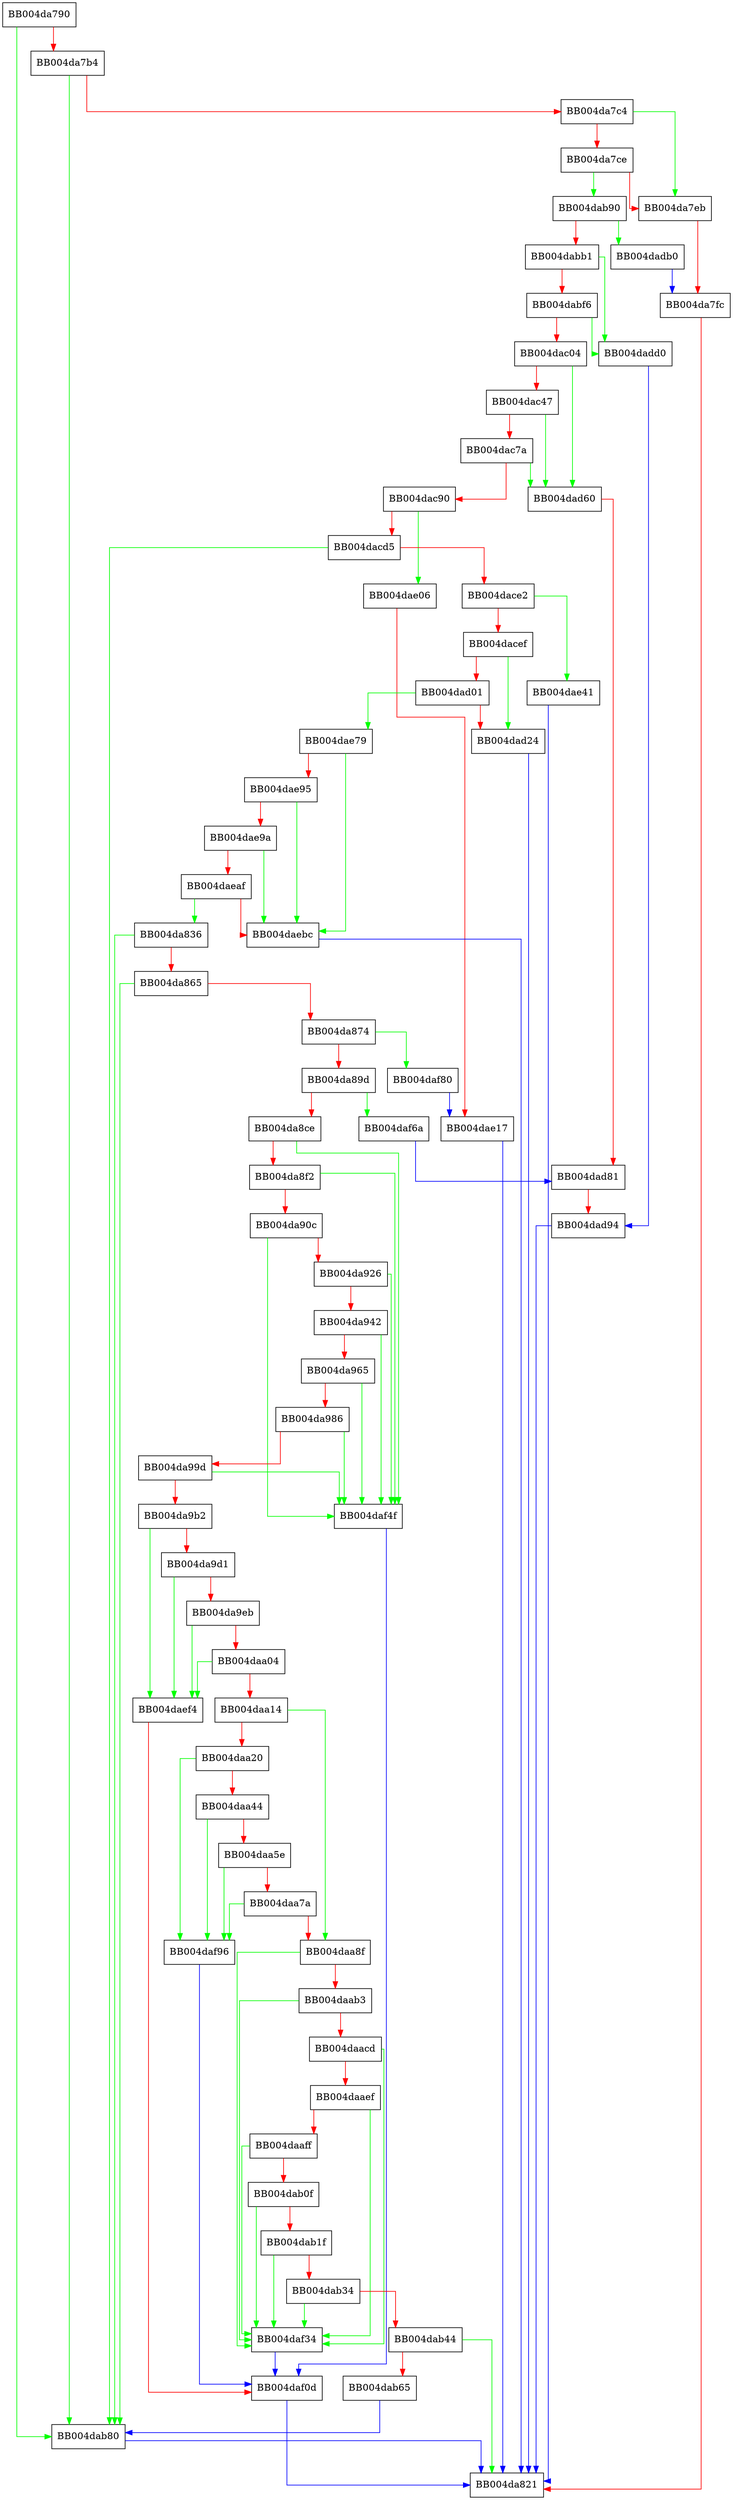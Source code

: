 digraph tls_parse_ctos_cookie {
  node [shape="box"];
  graph [splines=ortho];
  BB004da790 -> BB004dab80 [color="green"];
  BB004da790 -> BB004da7b4 [color="red"];
  BB004da7b4 -> BB004dab80 [color="green"];
  BB004da7b4 -> BB004da7c4 [color="red"];
  BB004da7c4 -> BB004da7eb [color="green"];
  BB004da7c4 -> BB004da7ce [color="red"];
  BB004da7ce -> BB004dab90 [color="green"];
  BB004da7ce -> BB004da7eb [color="red"];
  BB004da7eb -> BB004da7fc [color="red"];
  BB004da7fc -> BB004da821 [color="red"];
  BB004da836 -> BB004dab80 [color="green"];
  BB004da836 -> BB004da865 [color="red"];
  BB004da865 -> BB004dab80 [color="green"];
  BB004da865 -> BB004da874 [color="red"];
  BB004da874 -> BB004daf80 [color="green"];
  BB004da874 -> BB004da89d [color="red"];
  BB004da89d -> BB004daf6a [color="green"];
  BB004da89d -> BB004da8ce [color="red"];
  BB004da8ce -> BB004daf4f [color="green"];
  BB004da8ce -> BB004da8f2 [color="red"];
  BB004da8f2 -> BB004daf4f [color="green"];
  BB004da8f2 -> BB004da90c [color="red"];
  BB004da90c -> BB004daf4f [color="green"];
  BB004da90c -> BB004da926 [color="red"];
  BB004da926 -> BB004daf4f [color="green"];
  BB004da926 -> BB004da942 [color="red"];
  BB004da942 -> BB004daf4f [color="green"];
  BB004da942 -> BB004da965 [color="red"];
  BB004da965 -> BB004daf4f [color="green"];
  BB004da965 -> BB004da986 [color="red"];
  BB004da986 -> BB004daf4f [color="green"];
  BB004da986 -> BB004da99d [color="red"];
  BB004da99d -> BB004daf4f [color="green"];
  BB004da99d -> BB004da9b2 [color="red"];
  BB004da9b2 -> BB004daef4 [color="green"];
  BB004da9b2 -> BB004da9d1 [color="red"];
  BB004da9d1 -> BB004daef4 [color="green"];
  BB004da9d1 -> BB004da9eb [color="red"];
  BB004da9eb -> BB004daef4 [color="green"];
  BB004da9eb -> BB004daa04 [color="red"];
  BB004daa04 -> BB004daef4 [color="green"];
  BB004daa04 -> BB004daa14 [color="red"];
  BB004daa14 -> BB004daa8f [color="green"];
  BB004daa14 -> BB004daa20 [color="red"];
  BB004daa20 -> BB004daf96 [color="green"];
  BB004daa20 -> BB004daa44 [color="red"];
  BB004daa44 -> BB004daf96 [color="green"];
  BB004daa44 -> BB004daa5e [color="red"];
  BB004daa5e -> BB004daf96 [color="green"];
  BB004daa5e -> BB004daa7a [color="red"];
  BB004daa7a -> BB004daf96 [color="green"];
  BB004daa7a -> BB004daa8f [color="red"];
  BB004daa8f -> BB004daf34 [color="green"];
  BB004daa8f -> BB004daab3 [color="red"];
  BB004daab3 -> BB004daf34 [color="green"];
  BB004daab3 -> BB004daacd [color="red"];
  BB004daacd -> BB004daf34 [color="green"];
  BB004daacd -> BB004daaef [color="red"];
  BB004daaef -> BB004daf34 [color="green"];
  BB004daaef -> BB004daaff [color="red"];
  BB004daaff -> BB004daf34 [color="green"];
  BB004daaff -> BB004dab0f [color="red"];
  BB004dab0f -> BB004daf34 [color="green"];
  BB004dab0f -> BB004dab1f [color="red"];
  BB004dab1f -> BB004daf34 [color="green"];
  BB004dab1f -> BB004dab34 [color="red"];
  BB004dab34 -> BB004daf34 [color="green"];
  BB004dab34 -> BB004dab44 [color="red"];
  BB004dab44 -> BB004da821 [color="green"];
  BB004dab44 -> BB004dab65 [color="red"];
  BB004dab65 -> BB004dab80 [color="blue"];
  BB004dab80 -> BB004da821 [color="blue"];
  BB004dab90 -> BB004dadb0 [color="green"];
  BB004dab90 -> BB004dabb1 [color="red"];
  BB004dabb1 -> BB004dadd0 [color="green"];
  BB004dabb1 -> BB004dabf6 [color="red"];
  BB004dabf6 -> BB004dadd0 [color="green"];
  BB004dabf6 -> BB004dac04 [color="red"];
  BB004dac04 -> BB004dad60 [color="green"];
  BB004dac04 -> BB004dac47 [color="red"];
  BB004dac47 -> BB004dad60 [color="green"];
  BB004dac47 -> BB004dac7a [color="red"];
  BB004dac7a -> BB004dad60 [color="green"];
  BB004dac7a -> BB004dac90 [color="red"];
  BB004dac90 -> BB004dae06 [color="green"];
  BB004dac90 -> BB004dacd5 [color="red"];
  BB004dacd5 -> BB004dab80 [color="green"];
  BB004dacd5 -> BB004dace2 [color="red"];
  BB004dace2 -> BB004dae41 [color="green"];
  BB004dace2 -> BB004dacef [color="red"];
  BB004dacef -> BB004dad24 [color="green"];
  BB004dacef -> BB004dad01 [color="red"];
  BB004dad01 -> BB004dae79 [color="green"];
  BB004dad01 -> BB004dad24 [color="red"];
  BB004dad24 -> BB004da821 [color="blue"];
  BB004dad60 -> BB004dad81 [color="red"];
  BB004dad81 -> BB004dad94 [color="red"];
  BB004dad94 -> BB004da821 [color="blue"];
  BB004dadb0 -> BB004da7fc [color="blue"];
  BB004dadd0 -> BB004dad94 [color="blue"];
  BB004dae06 -> BB004dae17 [color="red"];
  BB004dae17 -> BB004da821 [color="blue"];
  BB004dae41 -> BB004da821 [color="blue"];
  BB004dae79 -> BB004daebc [color="green"];
  BB004dae79 -> BB004dae95 [color="red"];
  BB004dae95 -> BB004daebc [color="green"];
  BB004dae95 -> BB004dae9a [color="red"];
  BB004dae9a -> BB004daebc [color="green"];
  BB004dae9a -> BB004daeaf [color="red"];
  BB004daeaf -> BB004da836 [color="green"];
  BB004daeaf -> BB004daebc [color="red"];
  BB004daebc -> BB004da821 [color="blue"];
  BB004daef4 -> BB004daf0d [color="red"];
  BB004daf0d -> BB004da821 [color="blue"];
  BB004daf34 -> BB004daf0d [color="blue"];
  BB004daf4f -> BB004daf0d [color="blue"];
  BB004daf6a -> BB004dad81 [color="blue"];
  BB004daf80 -> BB004dae17 [color="blue"];
  BB004daf96 -> BB004daf0d [color="blue"];
}